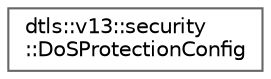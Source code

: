 digraph "Graphical Class Hierarchy"
{
 // LATEX_PDF_SIZE
  bgcolor="transparent";
  edge [fontname=Helvetica,fontsize=10,labelfontname=Helvetica,labelfontsize=10];
  node [fontname=Helvetica,fontsize=10,shape=box,height=0.2,width=0.4];
  rankdir="LR";
  Node0 [id="Node000000",label="dtls::v13::security\l::DoSProtectionConfig",height=0.2,width=0.4,color="grey40", fillcolor="white", style="filled",URL="$structdtls_1_1v13_1_1security_1_1DoSProtectionConfig.html",tooltip="DoS protection configuration combining rate limiting and resource management."];
}

